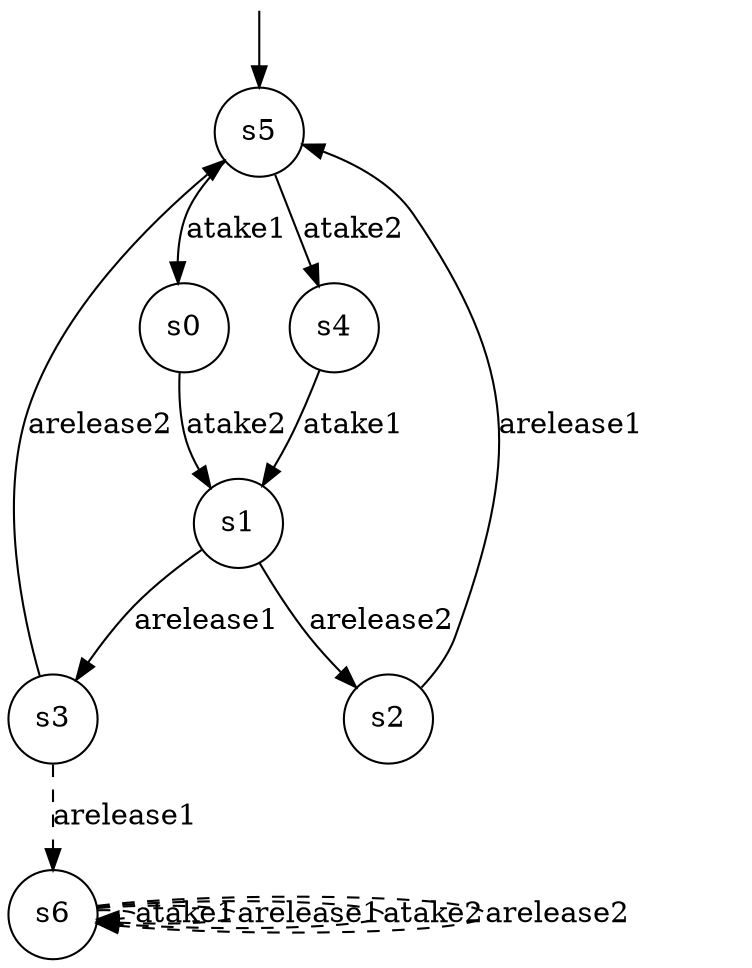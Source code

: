 digraph g {

	s0 [shape="circle" label="s5"];
	s1 [shape="circle" label="s3"];
	s2 [shape="circle" label="s2"];
	s3 [shape="circle" label="s1"];
	s4 [shape="circle" label="s0"];
	s5 [shape="circle" label="s6"];
	s6 [shape="circle" label="s4"];

	s0 -> s4 [modality="MUST", style="strict", label="atake1"];
	s5 -> s5 [modality="MAY", style="dashed", label="atake1"];
	s3 -> s1 [modality="MUST", style="strict", label="arelease1"];
	s0 -> s6 [modality="MUST", style="strict", label="atake2"];
	s1 -> s0 [modality="MUST", style="strict", label="arelease2"];
	s1 -> s5 [modality="MAY", style="dashed", label="arelease1"];
	s2 -> s0 [modality="MUST", style="strict", label="arelease1"];
	s4 -> s3 [modality="MUST", style="strict", label="atake2"];
	s5 -> s5 [modality="MAY", style="dashed", label="arelease1"];
	s6 -> s3 [modality="MUST", style="strict", label="atake1"];
	s3 -> s2 [modality="MUST", style="strict", label="arelease2"];
	s5 -> s5 [modality="MAY", style="dashed", label="atake2"];
	s5 -> s5 [modality="MAY", style="dashed", label="arelease2"];

__start0 [label="" shape="none" width="0" height="0"];
__start0 -> s0;
}
